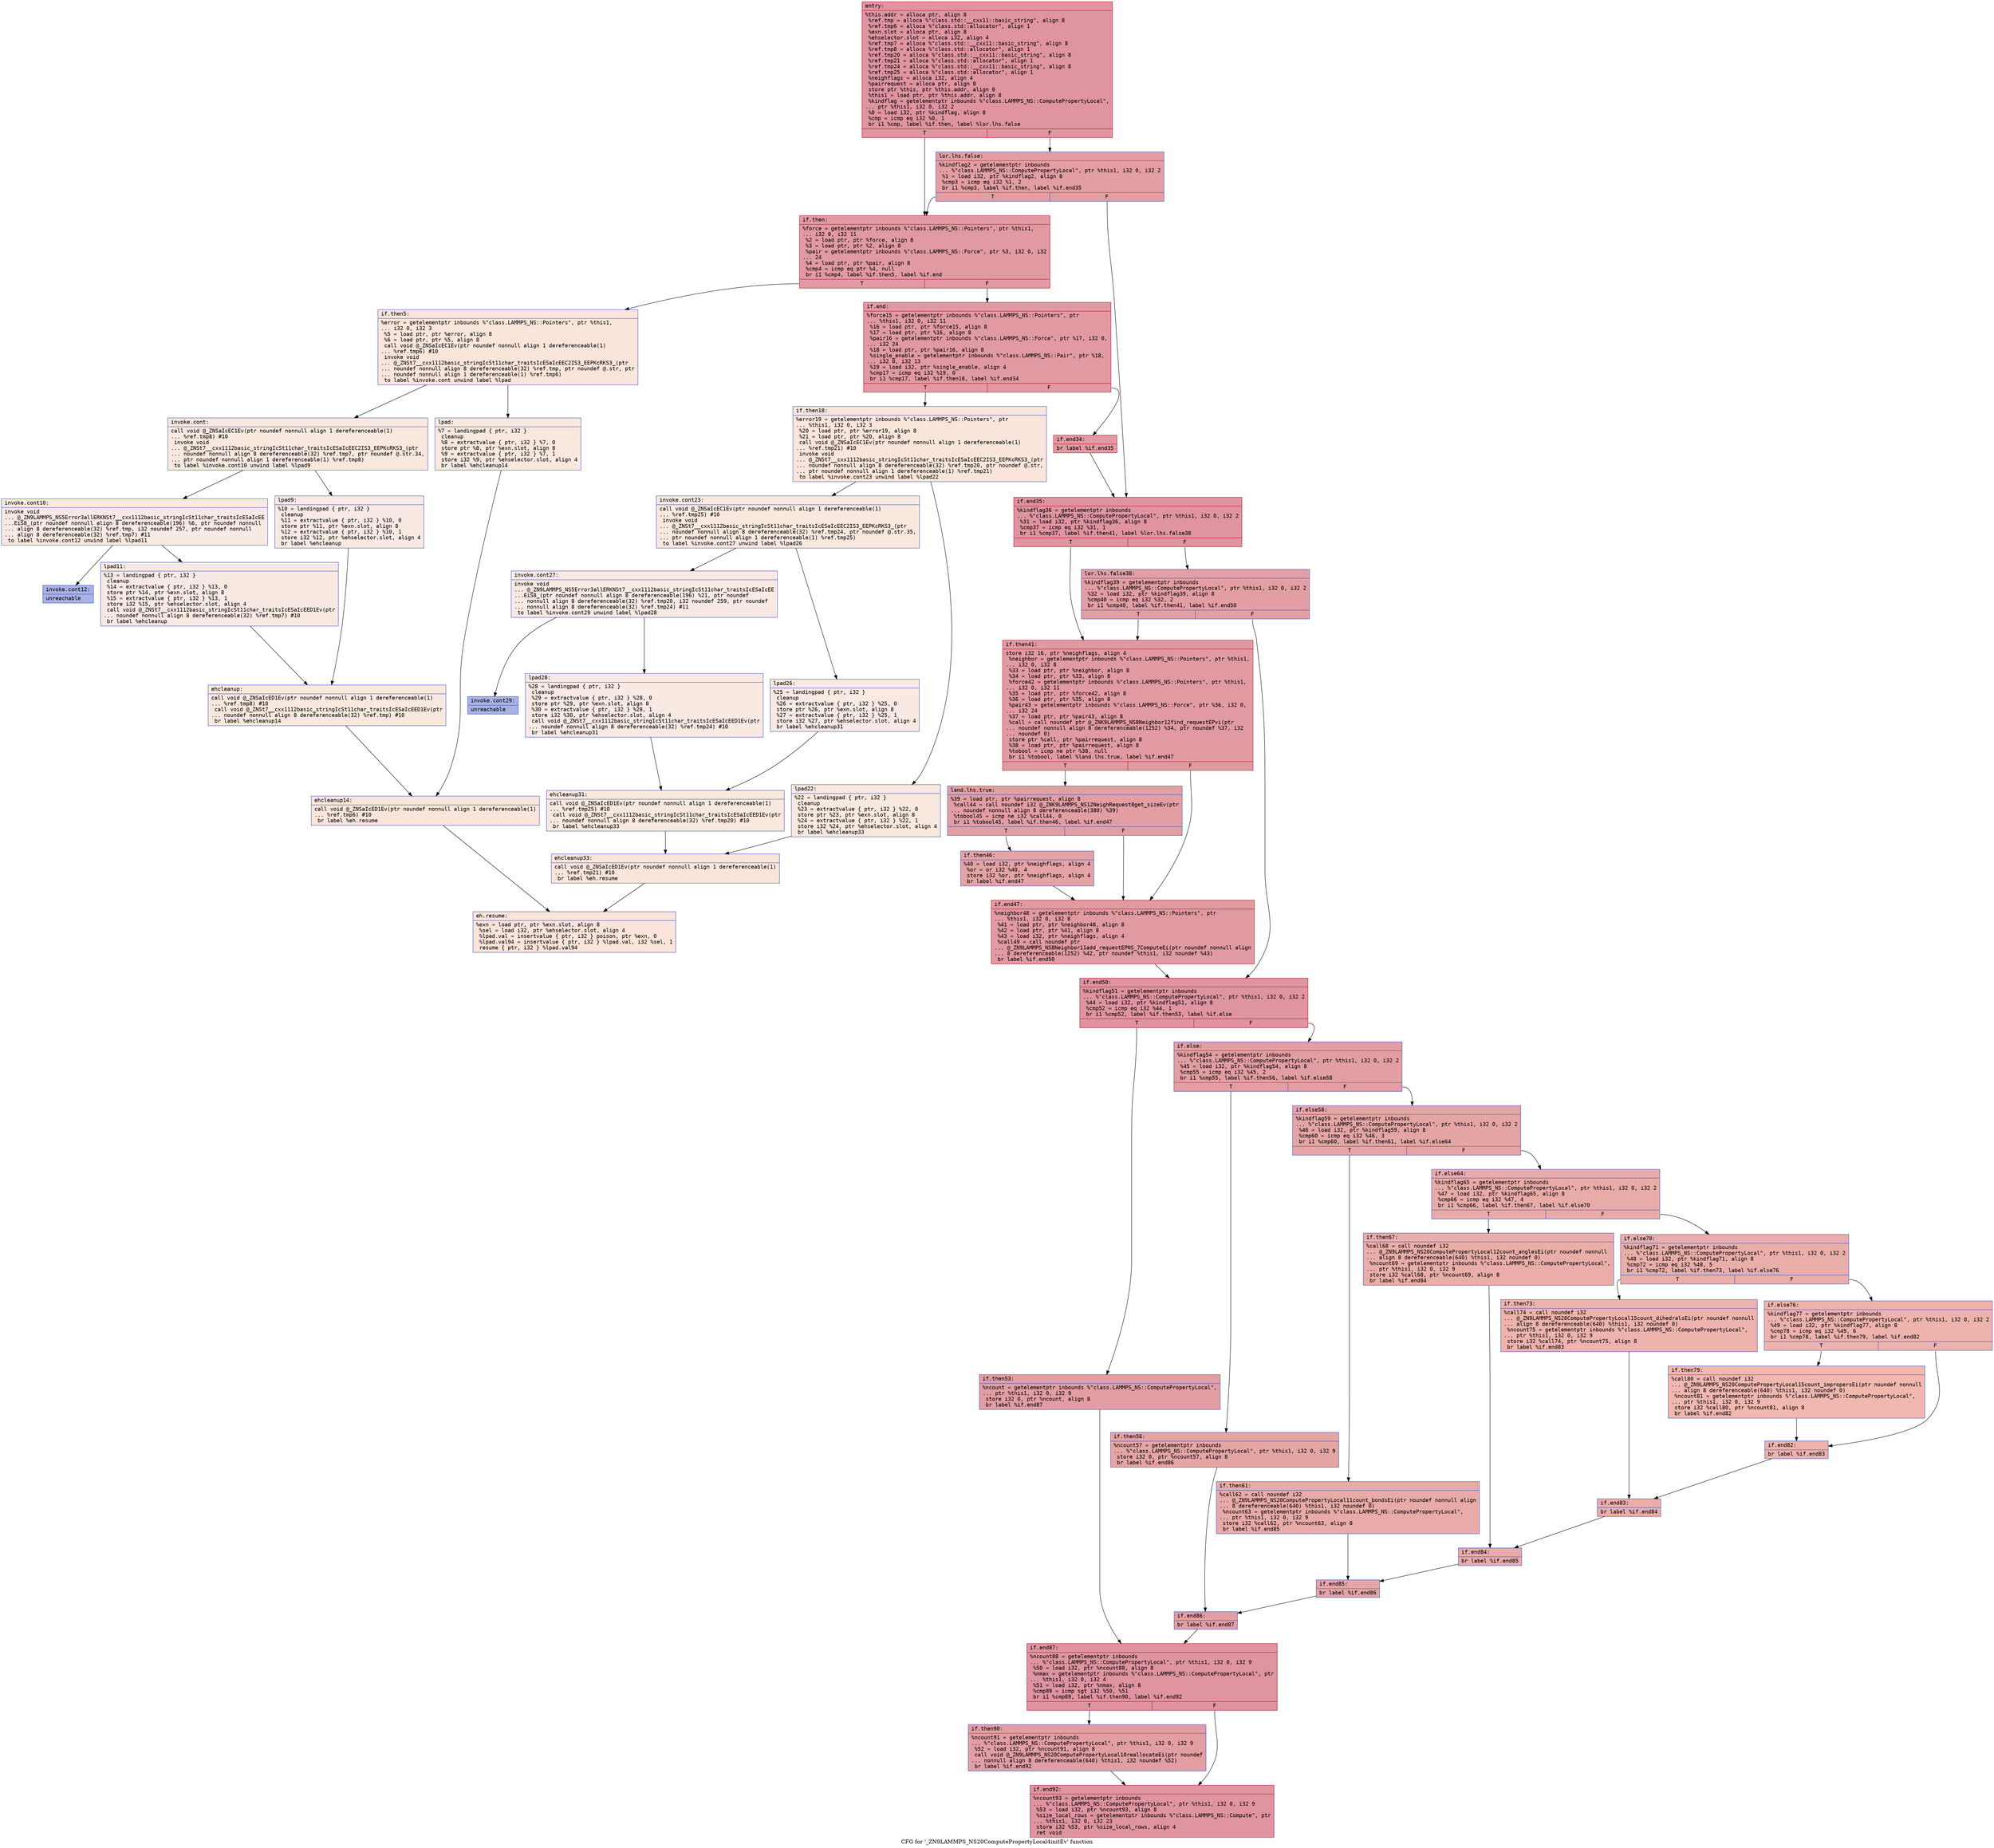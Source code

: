 digraph "CFG for '_ZN9LAMMPS_NS20ComputePropertyLocal4initEv' function" {
	label="CFG for '_ZN9LAMMPS_NS20ComputePropertyLocal4initEv' function";

	Node0x5611e6897a30 [shape=record,color="#b70d28ff", style=filled, fillcolor="#b70d2870" fontname="Courier",label="{entry:\l|  %this.addr = alloca ptr, align 8\l  %ref.tmp = alloca %\"class.std::__cxx11::basic_string\", align 8\l  %ref.tmp6 = alloca %\"class.std::allocator\", align 1\l  %exn.slot = alloca ptr, align 8\l  %ehselector.slot = alloca i32, align 4\l  %ref.tmp7 = alloca %\"class.std::__cxx11::basic_string\", align 8\l  %ref.tmp8 = alloca %\"class.std::allocator\", align 1\l  %ref.tmp20 = alloca %\"class.std::__cxx11::basic_string\", align 8\l  %ref.tmp21 = alloca %\"class.std::allocator\", align 1\l  %ref.tmp24 = alloca %\"class.std::__cxx11::basic_string\", align 8\l  %ref.tmp25 = alloca %\"class.std::allocator\", align 1\l  %neighflags = alloca i32, align 4\l  %pairrequest = alloca ptr, align 8\l  store ptr %this, ptr %this.addr, align 8\l  %this1 = load ptr, ptr %this.addr, align 8\l  %kindflag = getelementptr inbounds %\"class.LAMMPS_NS::ComputePropertyLocal\",\l... ptr %this1, i32 0, i32 2\l  %0 = load i32, ptr %kindflag, align 8\l  %cmp = icmp eq i32 %0, 1\l  br i1 %cmp, label %if.then, label %lor.lhs.false\l|{<s0>T|<s1>F}}"];
	Node0x5611e6897a30:s0 -> Node0x5611e6898660[tooltip="entry -> if.then\nProbability 50.00%" ];
	Node0x5611e6897a30:s1 -> Node0x5611e68986d0[tooltip="entry -> lor.lhs.false\nProbability 50.00%" ];
	Node0x5611e68986d0 [shape=record,color="#3d50c3ff", style=filled, fillcolor="#be242e70" fontname="Courier",label="{lor.lhs.false:\l|  %kindflag2 = getelementptr inbounds\l... %\"class.LAMMPS_NS::ComputePropertyLocal\", ptr %this1, i32 0, i32 2\l  %1 = load i32, ptr %kindflag2, align 8\l  %cmp3 = icmp eq i32 %1, 2\l  br i1 %cmp3, label %if.then, label %if.end35\l|{<s0>T|<s1>F}}"];
	Node0x5611e68986d0:s0 -> Node0x5611e6898660[tooltip="lor.lhs.false -> if.then\nProbability 50.00%" ];
	Node0x5611e68986d0:s1 -> Node0x5611e6898a20[tooltip="lor.lhs.false -> if.end35\nProbability 50.00%" ];
	Node0x5611e6898660 [shape=record,color="#b70d28ff", style=filled, fillcolor="#bb1b2c70" fontname="Courier",label="{if.then:\l|  %force = getelementptr inbounds %\"class.LAMMPS_NS::Pointers\", ptr %this1,\l... i32 0, i32 11\l  %2 = load ptr, ptr %force, align 8\l  %3 = load ptr, ptr %2, align 8\l  %pair = getelementptr inbounds %\"class.LAMMPS_NS::Force\", ptr %3, i32 0, i32\l... 24\l  %4 = load ptr, ptr %pair, align 8\l  %cmp4 = icmp eq ptr %4, null\l  br i1 %cmp4, label %if.then5, label %if.end\l|{<s0>T|<s1>F}}"];
	Node0x5611e6898660:s0 -> Node0x5611e6898210[tooltip="if.then -> if.then5\nProbability 0.00%" ];
	Node0x5611e6898660:s1 -> Node0x5611e6899160[tooltip="if.then -> if.end\nProbability 100.00%" ];
	Node0x5611e6898210 [shape=record,color="#3d50c3ff", style=filled, fillcolor="#f4c5ad70" fontname="Courier",label="{if.then5:\l|  %error = getelementptr inbounds %\"class.LAMMPS_NS::Pointers\", ptr %this1,\l... i32 0, i32 3\l  %5 = load ptr, ptr %error, align 8\l  %6 = load ptr, ptr %5, align 8\l  call void @_ZNSaIcEC1Ev(ptr noundef nonnull align 1 dereferenceable(1)\l... %ref.tmp6) #10\l  invoke void\l... @_ZNSt7__cxx1112basic_stringIcSt11char_traitsIcESaIcEEC2IS3_EEPKcRKS3_(ptr\l... noundef nonnull align 8 dereferenceable(32) %ref.tmp, ptr noundef @.str, ptr\l... noundef nonnull align 1 dereferenceable(1) %ref.tmp6)\l          to label %invoke.cont unwind label %lpad\l}"];
	Node0x5611e6898210 -> Node0x5611e68995c0[tooltip="if.then5 -> invoke.cont\nProbability 50.00%" ];
	Node0x5611e6898210 -> Node0x5611e6899640[tooltip="if.then5 -> lpad\nProbability 50.00%" ];
	Node0x5611e68995c0 [shape=record,color="#3d50c3ff", style=filled, fillcolor="#f2cab570" fontname="Courier",label="{invoke.cont:\l|  call void @_ZNSaIcEC1Ev(ptr noundef nonnull align 1 dereferenceable(1)\l... %ref.tmp8) #10\l  invoke void\l... @_ZNSt7__cxx1112basic_stringIcSt11char_traitsIcESaIcEEC2IS3_EEPKcRKS3_(ptr\l... noundef nonnull align 8 dereferenceable(32) %ref.tmp7, ptr noundef @.str.34,\l... ptr noundef nonnull align 1 dereferenceable(1) %ref.tmp8)\l          to label %invoke.cont10 unwind label %lpad9\l}"];
	Node0x5611e68995c0 -> Node0x5611e6899960[tooltip="invoke.cont -> invoke.cont10\nProbability 50.00%" ];
	Node0x5611e68995c0 -> Node0x5611e68999b0[tooltip="invoke.cont -> lpad9\nProbability 50.00%" ];
	Node0x5611e6899960 [shape=record,color="#3d50c3ff", style=filled, fillcolor="#efcebd70" fontname="Courier",label="{invoke.cont10:\l|  invoke void\l... @_ZN9LAMMPS_NS5Error3allERKNSt7__cxx1112basic_stringIcSt11char_traitsIcESaIcEE\l...EiS8_(ptr noundef nonnull align 8 dereferenceable(196) %6, ptr noundef nonnull\l... align 8 dereferenceable(32) %ref.tmp, i32 noundef 257, ptr noundef nonnull\l... align 8 dereferenceable(32) %ref.tmp7) #11\l          to label %invoke.cont12 unwind label %lpad11\l}"];
	Node0x5611e6899960 -> Node0x5611e6899910[tooltip="invoke.cont10 -> invoke.cont12\nProbability 0.00%" ];
	Node0x5611e6899960 -> Node0x5611e6899cd0[tooltip="invoke.cont10 -> lpad11\nProbability 100.00%" ];
	Node0x5611e6899910 [shape=record,color="#3d50c3ff", style=filled, fillcolor="#3d50c370" fontname="Courier",label="{invoke.cont12:\l|  unreachable\l}"];
	Node0x5611e6899640 [shape=record,color="#3d50c3ff", style=filled, fillcolor="#f2cab570" fontname="Courier",label="{lpad:\l|  %7 = landingpad \{ ptr, i32 \}\l          cleanup\l  %8 = extractvalue \{ ptr, i32 \} %7, 0\l  store ptr %8, ptr %exn.slot, align 8\l  %9 = extractvalue \{ ptr, i32 \} %7, 1\l  store i32 %9, ptr %ehselector.slot, align 4\l  br label %ehcleanup14\l}"];
	Node0x5611e6899640 -> Node0x5611e689a290[tooltip="lpad -> ehcleanup14\nProbability 100.00%" ];
	Node0x5611e68999b0 [shape=record,color="#3d50c3ff", style=filled, fillcolor="#efcebd70" fontname="Courier",label="{lpad9:\l|  %10 = landingpad \{ ptr, i32 \}\l          cleanup\l  %11 = extractvalue \{ ptr, i32 \} %10, 0\l  store ptr %11, ptr %exn.slot, align 8\l  %12 = extractvalue \{ ptr, i32 \} %10, 1\l  store i32 %12, ptr %ehselector.slot, align 4\l  br label %ehcleanup\l}"];
	Node0x5611e68999b0 -> Node0x5611e689a5e0[tooltip="lpad9 -> ehcleanup\nProbability 100.00%" ];
	Node0x5611e6899cd0 [shape=record,color="#3d50c3ff", style=filled, fillcolor="#efcebd70" fontname="Courier",label="{lpad11:\l|  %13 = landingpad \{ ptr, i32 \}\l          cleanup\l  %14 = extractvalue \{ ptr, i32 \} %13, 0\l  store ptr %14, ptr %exn.slot, align 8\l  %15 = extractvalue \{ ptr, i32 \} %13, 1\l  store i32 %15, ptr %ehselector.slot, align 4\l  call void @_ZNSt7__cxx1112basic_stringIcSt11char_traitsIcESaIcEED1Ev(ptr\l... noundef nonnull align 8 dereferenceable(32) %ref.tmp7) #10\l  br label %ehcleanup\l}"];
	Node0x5611e6899cd0 -> Node0x5611e689a5e0[tooltip="lpad11 -> ehcleanup\nProbability 100.00%" ];
	Node0x5611e689a5e0 [shape=record,color="#3d50c3ff", style=filled, fillcolor="#f2cab570" fontname="Courier",label="{ehcleanup:\l|  call void @_ZNSaIcED1Ev(ptr noundef nonnull align 1 dereferenceable(1)\l... %ref.tmp8) #10\l  call void @_ZNSt7__cxx1112basic_stringIcSt11char_traitsIcESaIcEED1Ev(ptr\l... noundef nonnull align 8 dereferenceable(32) %ref.tmp) #10\l  br label %ehcleanup14\l}"];
	Node0x5611e689a5e0 -> Node0x5611e689a290[tooltip="ehcleanup -> ehcleanup14\nProbability 100.00%" ];
	Node0x5611e689a290 [shape=record,color="#3d50c3ff", style=filled, fillcolor="#f4c5ad70" fontname="Courier",label="{ehcleanup14:\l|  call void @_ZNSaIcED1Ev(ptr noundef nonnull align 1 dereferenceable(1)\l... %ref.tmp6) #10\l  br label %eh.resume\l}"];
	Node0x5611e689a290 -> Node0x5611e689ae90[tooltip="ehcleanup14 -> eh.resume\nProbability 100.00%" ];
	Node0x5611e6899160 [shape=record,color="#b70d28ff", style=filled, fillcolor="#bb1b2c70" fontname="Courier",label="{if.end:\l|  %force15 = getelementptr inbounds %\"class.LAMMPS_NS::Pointers\", ptr\l... %this1, i32 0, i32 11\l  %16 = load ptr, ptr %force15, align 8\l  %17 = load ptr, ptr %16, align 8\l  %pair16 = getelementptr inbounds %\"class.LAMMPS_NS::Force\", ptr %17, i32 0,\l... i32 24\l  %18 = load ptr, ptr %pair16, align 8\l  %single_enable = getelementptr inbounds %\"class.LAMMPS_NS::Pair\", ptr %18,\l... i32 0, i32 13\l  %19 = load i32, ptr %single_enable, align 4\l  %cmp17 = icmp eq i32 %19, 0\l  br i1 %cmp17, label %if.then18, label %if.end34\l|{<s0>T|<s1>F}}"];
	Node0x5611e6899160:s0 -> Node0x5611e689b4c0[tooltip="if.end -> if.then18\nProbability 0.00%" ];
	Node0x5611e6899160:s1 -> Node0x5611e689b540[tooltip="if.end -> if.end34\nProbability 100.00%" ];
	Node0x5611e689b4c0 [shape=record,color="#3d50c3ff", style=filled, fillcolor="#f4c5ad70" fontname="Courier",label="{if.then18:\l|  %error19 = getelementptr inbounds %\"class.LAMMPS_NS::Pointers\", ptr\l... %this1, i32 0, i32 3\l  %20 = load ptr, ptr %error19, align 8\l  %21 = load ptr, ptr %20, align 8\l  call void @_ZNSaIcEC1Ev(ptr noundef nonnull align 1 dereferenceable(1)\l... %ref.tmp21) #10\l  invoke void\l... @_ZNSt7__cxx1112basic_stringIcSt11char_traitsIcESaIcEEC2IS3_EEPKcRKS3_(ptr\l... noundef nonnull align 8 dereferenceable(32) %ref.tmp20, ptr noundef @.str,\l... ptr noundef nonnull align 1 dereferenceable(1) %ref.tmp21)\l          to label %invoke.cont23 unwind label %lpad22\l}"];
	Node0x5611e689b4c0 -> Node0x5611e689b9d0[tooltip="if.then18 -> invoke.cont23\nProbability 50.00%" ];
	Node0x5611e689b4c0 -> Node0x5611e689ba50[tooltip="if.then18 -> lpad22\nProbability 50.00%" ];
	Node0x5611e689b9d0 [shape=record,color="#3d50c3ff", style=filled, fillcolor="#f2cab570" fontname="Courier",label="{invoke.cont23:\l|  call void @_ZNSaIcEC1Ev(ptr noundef nonnull align 1 dereferenceable(1)\l... %ref.tmp25) #10\l  invoke void\l... @_ZNSt7__cxx1112basic_stringIcSt11char_traitsIcESaIcEEC2IS3_EEPKcRKS3_(ptr\l... noundef nonnull align 8 dereferenceable(32) %ref.tmp24, ptr noundef @.str.35,\l... ptr noundef nonnull align 1 dereferenceable(1) %ref.tmp25)\l          to label %invoke.cont27 unwind label %lpad26\l}"];
	Node0x5611e689b9d0 -> Node0x5611e689bd70[tooltip="invoke.cont23 -> invoke.cont27\nProbability 50.00%" ];
	Node0x5611e689b9d0 -> Node0x5611e689bdc0[tooltip="invoke.cont23 -> lpad26\nProbability 50.00%" ];
	Node0x5611e689bd70 [shape=record,color="#3d50c3ff", style=filled, fillcolor="#efcebd70" fontname="Courier",label="{invoke.cont27:\l|  invoke void\l... @_ZN9LAMMPS_NS5Error3allERKNSt7__cxx1112basic_stringIcSt11char_traitsIcESaIcEE\l...EiS8_(ptr noundef nonnull align 8 dereferenceable(196) %21, ptr noundef\l... nonnull align 8 dereferenceable(32) %ref.tmp20, i32 noundef 259, ptr noundef\l... nonnull align 8 dereferenceable(32) %ref.tmp24) #11\l          to label %invoke.cont29 unwind label %lpad28\l}"];
	Node0x5611e689bd70 -> Node0x5611e689bd20[tooltip="invoke.cont27 -> invoke.cont29\nProbability 0.00%" ];
	Node0x5611e689bd70 -> Node0x5611e689c700[tooltip="invoke.cont27 -> lpad28\nProbability 100.00%" ];
	Node0x5611e689bd20 [shape=record,color="#3d50c3ff", style=filled, fillcolor="#3d50c370" fontname="Courier",label="{invoke.cont29:\l|  unreachable\l}"];
	Node0x5611e689ba50 [shape=record,color="#3d50c3ff", style=filled, fillcolor="#f2cab570" fontname="Courier",label="{lpad22:\l|  %22 = landingpad \{ ptr, i32 \}\l          cleanup\l  %23 = extractvalue \{ ptr, i32 \} %22, 0\l  store ptr %23, ptr %exn.slot, align 8\l  %24 = extractvalue \{ ptr, i32 \} %22, 1\l  store i32 %24, ptr %ehselector.slot, align 4\l  br label %ehcleanup33\l}"];
	Node0x5611e689ba50 -> Node0x5611e689ccc0[tooltip="lpad22 -> ehcleanup33\nProbability 100.00%" ];
	Node0x5611e689bdc0 [shape=record,color="#3d50c3ff", style=filled, fillcolor="#efcebd70" fontname="Courier",label="{lpad26:\l|  %25 = landingpad \{ ptr, i32 \}\l          cleanup\l  %26 = extractvalue \{ ptr, i32 \} %25, 0\l  store ptr %26, ptr %exn.slot, align 8\l  %27 = extractvalue \{ ptr, i32 \} %25, 1\l  store i32 %27, ptr %ehselector.slot, align 4\l  br label %ehcleanup31\l}"];
	Node0x5611e689bdc0 -> Node0x5611e689d010[tooltip="lpad26 -> ehcleanup31\nProbability 100.00%" ];
	Node0x5611e689c700 [shape=record,color="#3d50c3ff", style=filled, fillcolor="#efcebd70" fontname="Courier",label="{lpad28:\l|  %28 = landingpad \{ ptr, i32 \}\l          cleanup\l  %29 = extractvalue \{ ptr, i32 \} %28, 0\l  store ptr %29, ptr %exn.slot, align 8\l  %30 = extractvalue \{ ptr, i32 \} %28, 1\l  store i32 %30, ptr %ehselector.slot, align 4\l  call void @_ZNSt7__cxx1112basic_stringIcSt11char_traitsIcESaIcEED1Ev(ptr\l... noundef nonnull align 8 dereferenceable(32) %ref.tmp24) #10\l  br label %ehcleanup31\l}"];
	Node0x5611e689c700 -> Node0x5611e689d010[tooltip="lpad28 -> ehcleanup31\nProbability 100.00%" ];
	Node0x5611e689d010 [shape=record,color="#3d50c3ff", style=filled, fillcolor="#f2cab570" fontname="Courier",label="{ehcleanup31:\l|  call void @_ZNSaIcED1Ev(ptr noundef nonnull align 1 dereferenceable(1)\l... %ref.tmp25) #10\l  call void @_ZNSt7__cxx1112basic_stringIcSt11char_traitsIcESaIcEED1Ev(ptr\l... noundef nonnull align 8 dereferenceable(32) %ref.tmp20) #10\l  br label %ehcleanup33\l}"];
	Node0x5611e689d010 -> Node0x5611e689ccc0[tooltip="ehcleanup31 -> ehcleanup33\nProbability 100.00%" ];
	Node0x5611e689ccc0 [shape=record,color="#3d50c3ff", style=filled, fillcolor="#f4c5ad70" fontname="Courier",label="{ehcleanup33:\l|  call void @_ZNSaIcED1Ev(ptr noundef nonnull align 1 dereferenceable(1)\l... %ref.tmp21) #10\l  br label %eh.resume\l}"];
	Node0x5611e689ccc0 -> Node0x5611e689ae90[tooltip="ehcleanup33 -> eh.resume\nProbability 100.00%" ];
	Node0x5611e689b540 [shape=record,color="#b70d28ff", style=filled, fillcolor="#bb1b2c70" fontname="Courier",label="{if.end34:\l|  br label %if.end35\l}"];
	Node0x5611e689b540 -> Node0x5611e6898a20[tooltip="if.end34 -> if.end35\nProbability 100.00%" ];
	Node0x5611e6898a20 [shape=record,color="#b70d28ff", style=filled, fillcolor="#b70d2870" fontname="Courier",label="{if.end35:\l|  %kindflag36 = getelementptr inbounds\l... %\"class.LAMMPS_NS::ComputePropertyLocal\", ptr %this1, i32 0, i32 2\l  %31 = load i32, ptr %kindflag36, align 8\l  %cmp37 = icmp eq i32 %31, 1\l  br i1 %cmp37, label %if.then41, label %lor.lhs.false38\l|{<s0>T|<s1>F}}"];
	Node0x5611e6898a20:s0 -> Node0x5611e689db70[tooltip="if.end35 -> if.then41\nProbability 50.00%" ];
	Node0x5611e6898a20:s1 -> Node0x5611e689dbf0[tooltip="if.end35 -> lor.lhs.false38\nProbability 50.00%" ];
	Node0x5611e689dbf0 [shape=record,color="#3d50c3ff", style=filled, fillcolor="#be242e70" fontname="Courier",label="{lor.lhs.false38:\l|  %kindflag39 = getelementptr inbounds\l... %\"class.LAMMPS_NS::ComputePropertyLocal\", ptr %this1, i32 0, i32 2\l  %32 = load i32, ptr %kindflag39, align 8\l  %cmp40 = icmp eq i32 %32, 2\l  br i1 %cmp40, label %if.then41, label %if.end50\l|{<s0>T|<s1>F}}"];
	Node0x5611e689dbf0:s0 -> Node0x5611e689db70[tooltip="lor.lhs.false38 -> if.then41\nProbability 50.00%" ];
	Node0x5611e689dbf0:s1 -> Node0x5611e689df40[tooltip="lor.lhs.false38 -> if.end50\nProbability 50.00%" ];
	Node0x5611e689db70 [shape=record,color="#b70d28ff", style=filled, fillcolor="#bb1b2c70" fontname="Courier",label="{if.then41:\l|  store i32 16, ptr %neighflags, align 4\l  %neighbor = getelementptr inbounds %\"class.LAMMPS_NS::Pointers\", ptr %this1,\l... i32 0, i32 8\l  %33 = load ptr, ptr %neighbor, align 8\l  %34 = load ptr, ptr %33, align 8\l  %force42 = getelementptr inbounds %\"class.LAMMPS_NS::Pointers\", ptr %this1,\l... i32 0, i32 11\l  %35 = load ptr, ptr %force42, align 8\l  %36 = load ptr, ptr %35, align 8\l  %pair43 = getelementptr inbounds %\"class.LAMMPS_NS::Force\", ptr %36, i32 0,\l... i32 24\l  %37 = load ptr, ptr %pair43, align 8\l  %call = call noundef ptr @_ZNK9LAMMPS_NS8Neighbor12find_requestEPvi(ptr\l... noundef nonnull align 8 dereferenceable(1252) %34, ptr noundef %37, i32\l... noundef 0)\l  store ptr %call, ptr %pairrequest, align 8\l  %38 = load ptr, ptr %pairrequest, align 8\l  %tobool = icmp ne ptr %38, null\l  br i1 %tobool, label %land.lhs.true, label %if.end47\l|{<s0>T|<s1>F}}"];
	Node0x5611e689db70:s0 -> Node0x5611e689f970[tooltip="if.then41 -> land.lhs.true\nProbability 62.50%" ];
	Node0x5611e689db70:s1 -> Node0x5611e689f9c0[tooltip="if.then41 -> if.end47\nProbability 37.50%" ];
	Node0x5611e689f970 [shape=record,color="#3d50c3ff", style=filled, fillcolor="#be242e70" fontname="Courier",label="{land.lhs.true:\l|  %39 = load ptr, ptr %pairrequest, align 8\l  %call44 = call noundef i32 @_ZNK9LAMMPS_NS12NeighRequest8get_sizeEv(ptr\l... noundef nonnull align 8 dereferenceable(380) %39)\l  %tobool45 = icmp ne i32 %call44, 0\l  br i1 %tobool45, label %if.then46, label %if.end47\l|{<s0>T|<s1>F}}"];
	Node0x5611e689f970:s0 -> Node0x5611e689fe50[tooltip="land.lhs.true -> if.then46\nProbability 62.50%" ];
	Node0x5611e689f970:s1 -> Node0x5611e689f9c0[tooltip="land.lhs.true -> if.end47\nProbability 37.50%" ];
	Node0x5611e689fe50 [shape=record,color="#3d50c3ff", style=filled, fillcolor="#c32e3170" fontname="Courier",label="{if.then46:\l|  %40 = load i32, ptr %neighflags, align 4\l  %or = or i32 %40, 4\l  store i32 %or, ptr %neighflags, align 4\l  br label %if.end47\l}"];
	Node0x5611e689fe50 -> Node0x5611e689f9c0[tooltip="if.then46 -> if.end47\nProbability 100.00%" ];
	Node0x5611e689f9c0 [shape=record,color="#b70d28ff", style=filled, fillcolor="#bb1b2c70" fontname="Courier",label="{if.end47:\l|  %neighbor48 = getelementptr inbounds %\"class.LAMMPS_NS::Pointers\", ptr\l... %this1, i32 0, i32 8\l  %41 = load ptr, ptr %neighbor48, align 8\l  %42 = load ptr, ptr %41, align 8\l  %43 = load i32, ptr %neighflags, align 4\l  %call49 = call noundef ptr\l... @_ZN9LAMMPS_NS8Neighbor11add_requestEPNS_7ComputeEi(ptr noundef nonnull align\l... 8 dereferenceable(1252) %42, ptr noundef %this1, i32 noundef %43)\l  br label %if.end50\l}"];
	Node0x5611e689f9c0 -> Node0x5611e689df40[tooltip="if.end47 -> if.end50\nProbability 100.00%" ];
	Node0x5611e689df40 [shape=record,color="#b70d28ff", style=filled, fillcolor="#b70d2870" fontname="Courier",label="{if.end50:\l|  %kindflag51 = getelementptr inbounds\l... %\"class.LAMMPS_NS::ComputePropertyLocal\", ptr %this1, i32 0, i32 2\l  %44 = load i32, ptr %kindflag51, align 8\l  %cmp52 = icmp eq i32 %44, 1\l  br i1 %cmp52, label %if.then53, label %if.else\l|{<s0>T|<s1>F}}"];
	Node0x5611e689df40:s0 -> Node0x5611e68a0850[tooltip="if.end50 -> if.then53\nProbability 50.00%" ];
	Node0x5611e689df40:s1 -> Node0x5611e68a08d0[tooltip="if.end50 -> if.else\nProbability 50.00%" ];
	Node0x5611e68a0850 [shape=record,color="#3d50c3ff", style=filled, fillcolor="#be242e70" fontname="Courier",label="{if.then53:\l|  %ncount = getelementptr inbounds %\"class.LAMMPS_NS::ComputePropertyLocal\",\l... ptr %this1, i32 0, i32 9\l  store i32 0, ptr %ncount, align 8\l  br label %if.end87\l}"];
	Node0x5611e68a0850 -> Node0x5611e68a0b70[tooltip="if.then53 -> if.end87\nProbability 100.00%" ];
	Node0x5611e68a08d0 [shape=record,color="#3d50c3ff", style=filled, fillcolor="#be242e70" fontname="Courier",label="{if.else:\l|  %kindflag54 = getelementptr inbounds\l... %\"class.LAMMPS_NS::ComputePropertyLocal\", ptr %this1, i32 0, i32 2\l  %45 = load i32, ptr %kindflag54, align 8\l  %cmp55 = icmp eq i32 %45, 2\l  br i1 %cmp55, label %if.then56, label %if.else58\l|{<s0>T|<s1>F}}"];
	Node0x5611e68a08d0:s0 -> Node0x5611e68a0e80[tooltip="if.else -> if.then56\nProbability 50.00%" ];
	Node0x5611e68a08d0:s1 -> Node0x5611e68a0f00[tooltip="if.else -> if.else58\nProbability 50.00%" ];
	Node0x5611e68a0e80 [shape=record,color="#3d50c3ff", style=filled, fillcolor="#c5333470" fontname="Courier",label="{if.then56:\l|  %ncount57 = getelementptr inbounds\l... %\"class.LAMMPS_NS::ComputePropertyLocal\", ptr %this1, i32 0, i32 9\l  store i32 0, ptr %ncount57, align 8\l  br label %if.end86\l}"];
	Node0x5611e68a0e80 -> Node0x5611e68a1220[tooltip="if.then56 -> if.end86\nProbability 100.00%" ];
	Node0x5611e68a0f00 [shape=record,color="#3d50c3ff", style=filled, fillcolor="#c5333470" fontname="Courier",label="{if.else58:\l|  %kindflag59 = getelementptr inbounds\l... %\"class.LAMMPS_NS::ComputePropertyLocal\", ptr %this1, i32 0, i32 2\l  %46 = load i32, ptr %kindflag59, align 8\l  %cmp60 = icmp eq i32 %46, 3\l  br i1 %cmp60, label %if.then61, label %if.else64\l|{<s0>T|<s1>F}}"];
	Node0x5611e68a0f00:s0 -> Node0x5611e68a1530[tooltip="if.else58 -> if.then61\nProbability 50.00%" ];
	Node0x5611e68a0f00:s1 -> Node0x5611e68a15b0[tooltip="if.else58 -> if.else64\nProbability 50.00%" ];
	Node0x5611e68a1530 [shape=record,color="#3d50c3ff", style=filled, fillcolor="#cc403a70" fontname="Courier",label="{if.then61:\l|  %call62 = call noundef i32\l... @_ZN9LAMMPS_NS20ComputePropertyLocal11count_bondsEi(ptr noundef nonnull align\l... 8 dereferenceable(640) %this1, i32 noundef 0)\l  %ncount63 = getelementptr inbounds %\"class.LAMMPS_NS::ComputePropertyLocal\",\l... ptr %this1, i32 0, i32 9\l  store i32 %call62, ptr %ncount63, align 8\l  br label %if.end85\l}"];
	Node0x5611e68a1530 -> Node0x5611e68a1ae0[tooltip="if.then61 -> if.end85\nProbability 100.00%" ];
	Node0x5611e68a15b0 [shape=record,color="#3d50c3ff", style=filled, fillcolor="#cc403a70" fontname="Courier",label="{if.else64:\l|  %kindflag65 = getelementptr inbounds\l... %\"class.LAMMPS_NS::ComputePropertyLocal\", ptr %this1, i32 0, i32 2\l  %47 = load i32, ptr %kindflag65, align 8\l  %cmp66 = icmp eq i32 %47, 4\l  br i1 %cmp66, label %if.then67, label %if.else70\l|{<s0>T|<s1>F}}"];
	Node0x5611e68a15b0:s0 -> Node0x5611e68a2640[tooltip="if.else64 -> if.then67\nProbability 50.00%" ];
	Node0x5611e68a15b0:s1 -> Node0x5611e68a26c0[tooltip="if.else64 -> if.else70\nProbability 50.00%" ];
	Node0x5611e68a2640 [shape=record,color="#3d50c3ff", style=filled, fillcolor="#d0473d70" fontname="Courier",label="{if.then67:\l|  %call68 = call noundef i32\l... @_ZN9LAMMPS_NS20ComputePropertyLocal12count_anglesEi(ptr noundef nonnull\l... align 8 dereferenceable(640) %this1, i32 noundef 0)\l  %ncount69 = getelementptr inbounds %\"class.LAMMPS_NS::ComputePropertyLocal\",\l... ptr %this1, i32 0, i32 9\l  store i32 %call68, ptr %ncount69, align 8\l  br label %if.end84\l}"];
	Node0x5611e68a2640 -> Node0x5611e689bfa0[tooltip="if.then67 -> if.end84\nProbability 100.00%" ];
	Node0x5611e68a26c0 [shape=record,color="#3d50c3ff", style=filled, fillcolor="#d0473d70" fontname="Courier",label="{if.else70:\l|  %kindflag71 = getelementptr inbounds\l... %\"class.LAMMPS_NS::ComputePropertyLocal\", ptr %this1, i32 0, i32 2\l  %48 = load i32, ptr %kindflag71, align 8\l  %cmp72 = icmp eq i32 %48, 5\l  br i1 %cmp72, label %if.then73, label %if.else76\l|{<s0>T|<s1>F}}"];
	Node0x5611e68a26c0:s0 -> Node0x5611e689c2f0[tooltip="if.else70 -> if.then73\nProbability 50.00%" ];
	Node0x5611e68a26c0:s1 -> Node0x5611e689c370[tooltip="if.else70 -> if.else76\nProbability 50.00%" ];
	Node0x5611e689c2f0 [shape=record,color="#3d50c3ff", style=filled, fillcolor="#d6524470" fontname="Courier",label="{if.then73:\l|  %call74 = call noundef i32\l... @_ZN9LAMMPS_NS20ComputePropertyLocal15count_dihedralsEi(ptr noundef nonnull\l... align 8 dereferenceable(640) %this1, i32 noundef 0)\l  %ncount75 = getelementptr inbounds %\"class.LAMMPS_NS::ComputePropertyLocal\",\l... ptr %this1, i32 0, i32 9\l  store i32 %call74, ptr %ncount75, align 8\l  br label %if.end83\l}"];
	Node0x5611e689c2f0 -> Node0x5611e68a3af0[tooltip="if.then73 -> if.end83\nProbability 100.00%" ];
	Node0x5611e689c370 [shape=record,color="#3d50c3ff", style=filled, fillcolor="#d6524470" fontname="Courier",label="{if.else76:\l|  %kindflag77 = getelementptr inbounds\l... %\"class.LAMMPS_NS::ComputePropertyLocal\", ptr %this1, i32 0, i32 2\l  %49 = load i32, ptr %kindflag77, align 8\l  %cmp78 = icmp eq i32 %49, 6\l  br i1 %cmp78, label %if.then79, label %if.end82\l|{<s0>T|<s1>F}}"];
	Node0x5611e689c370:s0 -> Node0x5611e68a3e40[tooltip="if.else76 -> if.then79\nProbability 50.00%" ];
	Node0x5611e689c370:s1 -> Node0x5611e68a3ec0[tooltip="if.else76 -> if.end82\nProbability 50.00%" ];
	Node0x5611e68a3e40 [shape=record,color="#3d50c3ff", style=filled, fillcolor="#dc5d4a70" fontname="Courier",label="{if.then79:\l|  %call80 = call noundef i32\l... @_ZN9LAMMPS_NS20ComputePropertyLocal15count_impropersEi(ptr noundef nonnull\l... align 8 dereferenceable(640) %this1, i32 noundef 0)\l  %ncount81 = getelementptr inbounds %\"class.LAMMPS_NS::ComputePropertyLocal\",\l... ptr %this1, i32 0, i32 9\l  store i32 %call80, ptr %ncount81, align 8\l  br label %if.end82\l}"];
	Node0x5611e68a3e40 -> Node0x5611e68a3ec0[tooltip="if.then79 -> if.end82\nProbability 100.00%" ];
	Node0x5611e68a3ec0 [shape=record,color="#3d50c3ff", style=filled, fillcolor="#d6524470" fontname="Courier",label="{if.end82:\l|  br label %if.end83\l}"];
	Node0x5611e68a3ec0 -> Node0x5611e68a3af0[tooltip="if.end82 -> if.end83\nProbability 100.00%" ];
	Node0x5611e68a3af0 [shape=record,color="#3d50c3ff", style=filled, fillcolor="#d0473d70" fontname="Courier",label="{if.end83:\l|  br label %if.end84\l}"];
	Node0x5611e68a3af0 -> Node0x5611e689bfa0[tooltip="if.end83 -> if.end84\nProbability 100.00%" ];
	Node0x5611e689bfa0 [shape=record,color="#3d50c3ff", style=filled, fillcolor="#cc403a70" fontname="Courier",label="{if.end84:\l|  br label %if.end85\l}"];
	Node0x5611e689bfa0 -> Node0x5611e68a1ae0[tooltip="if.end84 -> if.end85\nProbability 100.00%" ];
	Node0x5611e68a1ae0 [shape=record,color="#3d50c3ff", style=filled, fillcolor="#c5333470" fontname="Courier",label="{if.end85:\l|  br label %if.end86\l}"];
	Node0x5611e68a1ae0 -> Node0x5611e68a1220[tooltip="if.end85 -> if.end86\nProbability 100.00%" ];
	Node0x5611e68a1220 [shape=record,color="#3d50c3ff", style=filled, fillcolor="#be242e70" fontname="Courier",label="{if.end86:\l|  br label %if.end87\l}"];
	Node0x5611e68a1220 -> Node0x5611e68a0b70[tooltip="if.end86 -> if.end87\nProbability 100.00%" ];
	Node0x5611e68a0b70 [shape=record,color="#b70d28ff", style=filled, fillcolor="#b70d2870" fontname="Courier",label="{if.end87:\l|  %ncount88 = getelementptr inbounds\l... %\"class.LAMMPS_NS::ComputePropertyLocal\", ptr %this1, i32 0, i32 9\l  %50 = load i32, ptr %ncount88, align 8\l  %nmax = getelementptr inbounds %\"class.LAMMPS_NS::ComputePropertyLocal\", ptr\l... %this1, i32 0, i32 4\l  %51 = load i32, ptr %nmax, align 8\l  %cmp89 = icmp sgt i32 %50, %51\l  br i1 %cmp89, label %if.then90, label %if.end92\l|{<s0>T|<s1>F}}"];
	Node0x5611e68a0b70:s0 -> Node0x5611e68a49f0[tooltip="if.end87 -> if.then90\nProbability 50.00%" ];
	Node0x5611e68a0b70:s1 -> Node0x5611e68a4a70[tooltip="if.end87 -> if.end92\nProbability 50.00%" ];
	Node0x5611e68a49f0 [shape=record,color="#3d50c3ff", style=filled, fillcolor="#be242e70" fontname="Courier",label="{if.then90:\l|  %ncount91 = getelementptr inbounds\l... %\"class.LAMMPS_NS::ComputePropertyLocal\", ptr %this1, i32 0, i32 9\l  %52 = load i32, ptr %ncount91, align 8\l  call void @_ZN9LAMMPS_NS20ComputePropertyLocal10reallocateEi(ptr noundef\l... nonnull align 8 dereferenceable(640) %this1, i32 noundef %52)\l  br label %if.end92\l}"];
	Node0x5611e68a49f0 -> Node0x5611e68a4a70[tooltip="if.then90 -> if.end92\nProbability 100.00%" ];
	Node0x5611e68a4a70 [shape=record,color="#b70d28ff", style=filled, fillcolor="#b70d2870" fontname="Courier",label="{if.end92:\l|  %ncount93 = getelementptr inbounds\l... %\"class.LAMMPS_NS::ComputePropertyLocal\", ptr %this1, i32 0, i32 9\l  %53 = load i32, ptr %ncount93, align 8\l  %size_local_rows = getelementptr inbounds %\"class.LAMMPS_NS::Compute\", ptr\l... %this1, i32 0, i32 23\l  store i32 %53, ptr %size_local_rows, align 4\l  ret void\l}"];
	Node0x5611e689ae90 [shape=record,color="#3d50c3ff", style=filled, fillcolor="#f5c1a970" fontname="Courier",label="{eh.resume:\l|  %exn = load ptr, ptr %exn.slot, align 8\l  %sel = load i32, ptr %ehselector.slot, align 4\l  %lpad.val = insertvalue \{ ptr, i32 \} poison, ptr %exn, 0\l  %lpad.val94 = insertvalue \{ ptr, i32 \} %lpad.val, i32 %sel, 1\l  resume \{ ptr, i32 \} %lpad.val94\l}"];
}
